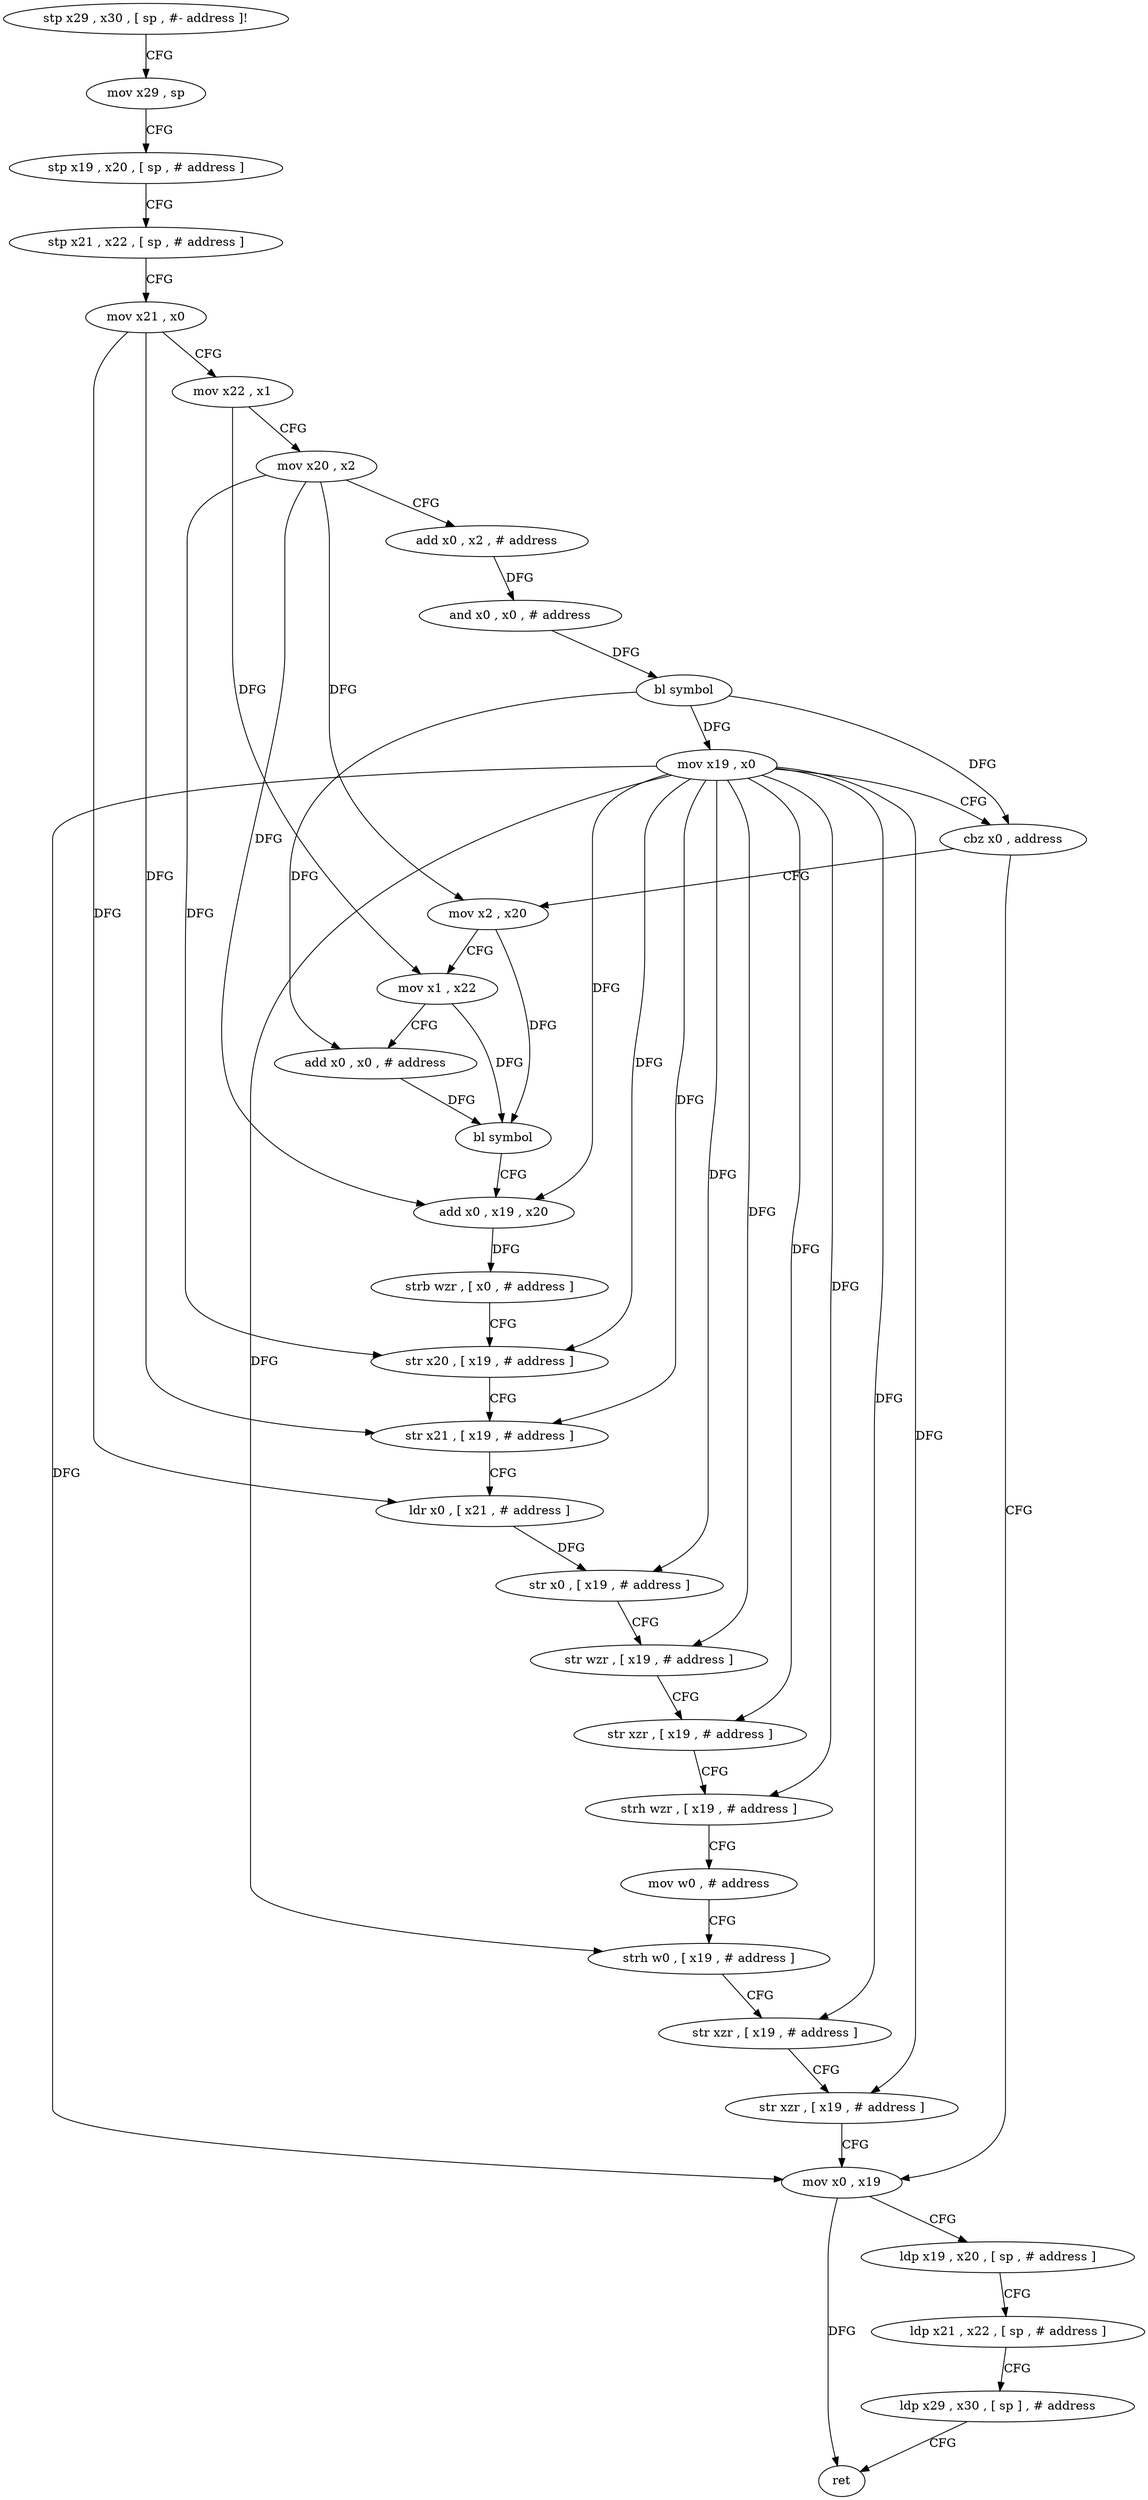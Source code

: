 digraph "func" {
"4273228" [label = "stp x29 , x30 , [ sp , #- address ]!" ]
"4273232" [label = "mov x29 , sp" ]
"4273236" [label = "stp x19 , x20 , [ sp , # address ]" ]
"4273240" [label = "stp x21 , x22 , [ sp , # address ]" ]
"4273244" [label = "mov x21 , x0" ]
"4273248" [label = "mov x22 , x1" ]
"4273252" [label = "mov x20 , x2" ]
"4273256" [label = "add x0 , x2 , # address" ]
"4273260" [label = "and x0 , x0 , # address" ]
"4273264" [label = "bl symbol" ]
"4273268" [label = "mov x19 , x0" ]
"4273272" [label = "cbz x0 , address" ]
"4273344" [label = "mov x0 , x19" ]
"4273276" [label = "mov x2 , x20" ]
"4273348" [label = "ldp x19 , x20 , [ sp , # address ]" ]
"4273352" [label = "ldp x21 , x22 , [ sp , # address ]" ]
"4273356" [label = "ldp x29 , x30 , [ sp ] , # address" ]
"4273360" [label = "ret" ]
"4273280" [label = "mov x1 , x22" ]
"4273284" [label = "add x0 , x0 , # address" ]
"4273288" [label = "bl symbol" ]
"4273292" [label = "add x0 , x19 , x20" ]
"4273296" [label = "strb wzr , [ x0 , # address ]" ]
"4273300" [label = "str x20 , [ x19 , # address ]" ]
"4273304" [label = "str x21 , [ x19 , # address ]" ]
"4273308" [label = "ldr x0 , [ x21 , # address ]" ]
"4273312" [label = "str x0 , [ x19 , # address ]" ]
"4273316" [label = "str wzr , [ x19 , # address ]" ]
"4273320" [label = "str xzr , [ x19 , # address ]" ]
"4273324" [label = "strh wzr , [ x19 , # address ]" ]
"4273328" [label = "mov w0 , # address" ]
"4273332" [label = "strh w0 , [ x19 , # address ]" ]
"4273336" [label = "str xzr , [ x19 , # address ]" ]
"4273340" [label = "str xzr , [ x19 , # address ]" ]
"4273228" -> "4273232" [ label = "CFG" ]
"4273232" -> "4273236" [ label = "CFG" ]
"4273236" -> "4273240" [ label = "CFG" ]
"4273240" -> "4273244" [ label = "CFG" ]
"4273244" -> "4273248" [ label = "CFG" ]
"4273244" -> "4273304" [ label = "DFG" ]
"4273244" -> "4273308" [ label = "DFG" ]
"4273248" -> "4273252" [ label = "CFG" ]
"4273248" -> "4273280" [ label = "DFG" ]
"4273252" -> "4273256" [ label = "CFG" ]
"4273252" -> "4273276" [ label = "DFG" ]
"4273252" -> "4273292" [ label = "DFG" ]
"4273252" -> "4273300" [ label = "DFG" ]
"4273256" -> "4273260" [ label = "DFG" ]
"4273260" -> "4273264" [ label = "DFG" ]
"4273264" -> "4273268" [ label = "DFG" ]
"4273264" -> "4273272" [ label = "DFG" ]
"4273264" -> "4273284" [ label = "DFG" ]
"4273268" -> "4273272" [ label = "CFG" ]
"4273268" -> "4273344" [ label = "DFG" ]
"4273268" -> "4273292" [ label = "DFG" ]
"4273268" -> "4273300" [ label = "DFG" ]
"4273268" -> "4273304" [ label = "DFG" ]
"4273268" -> "4273312" [ label = "DFG" ]
"4273268" -> "4273316" [ label = "DFG" ]
"4273268" -> "4273320" [ label = "DFG" ]
"4273268" -> "4273324" [ label = "DFG" ]
"4273268" -> "4273332" [ label = "DFG" ]
"4273268" -> "4273336" [ label = "DFG" ]
"4273268" -> "4273340" [ label = "DFG" ]
"4273272" -> "4273344" [ label = "CFG" ]
"4273272" -> "4273276" [ label = "CFG" ]
"4273344" -> "4273348" [ label = "CFG" ]
"4273344" -> "4273360" [ label = "DFG" ]
"4273276" -> "4273280" [ label = "CFG" ]
"4273276" -> "4273288" [ label = "DFG" ]
"4273348" -> "4273352" [ label = "CFG" ]
"4273352" -> "4273356" [ label = "CFG" ]
"4273356" -> "4273360" [ label = "CFG" ]
"4273280" -> "4273284" [ label = "CFG" ]
"4273280" -> "4273288" [ label = "DFG" ]
"4273284" -> "4273288" [ label = "DFG" ]
"4273288" -> "4273292" [ label = "CFG" ]
"4273292" -> "4273296" [ label = "DFG" ]
"4273296" -> "4273300" [ label = "CFG" ]
"4273300" -> "4273304" [ label = "CFG" ]
"4273304" -> "4273308" [ label = "CFG" ]
"4273308" -> "4273312" [ label = "DFG" ]
"4273312" -> "4273316" [ label = "CFG" ]
"4273316" -> "4273320" [ label = "CFG" ]
"4273320" -> "4273324" [ label = "CFG" ]
"4273324" -> "4273328" [ label = "CFG" ]
"4273328" -> "4273332" [ label = "CFG" ]
"4273332" -> "4273336" [ label = "CFG" ]
"4273336" -> "4273340" [ label = "CFG" ]
"4273340" -> "4273344" [ label = "CFG" ]
}
